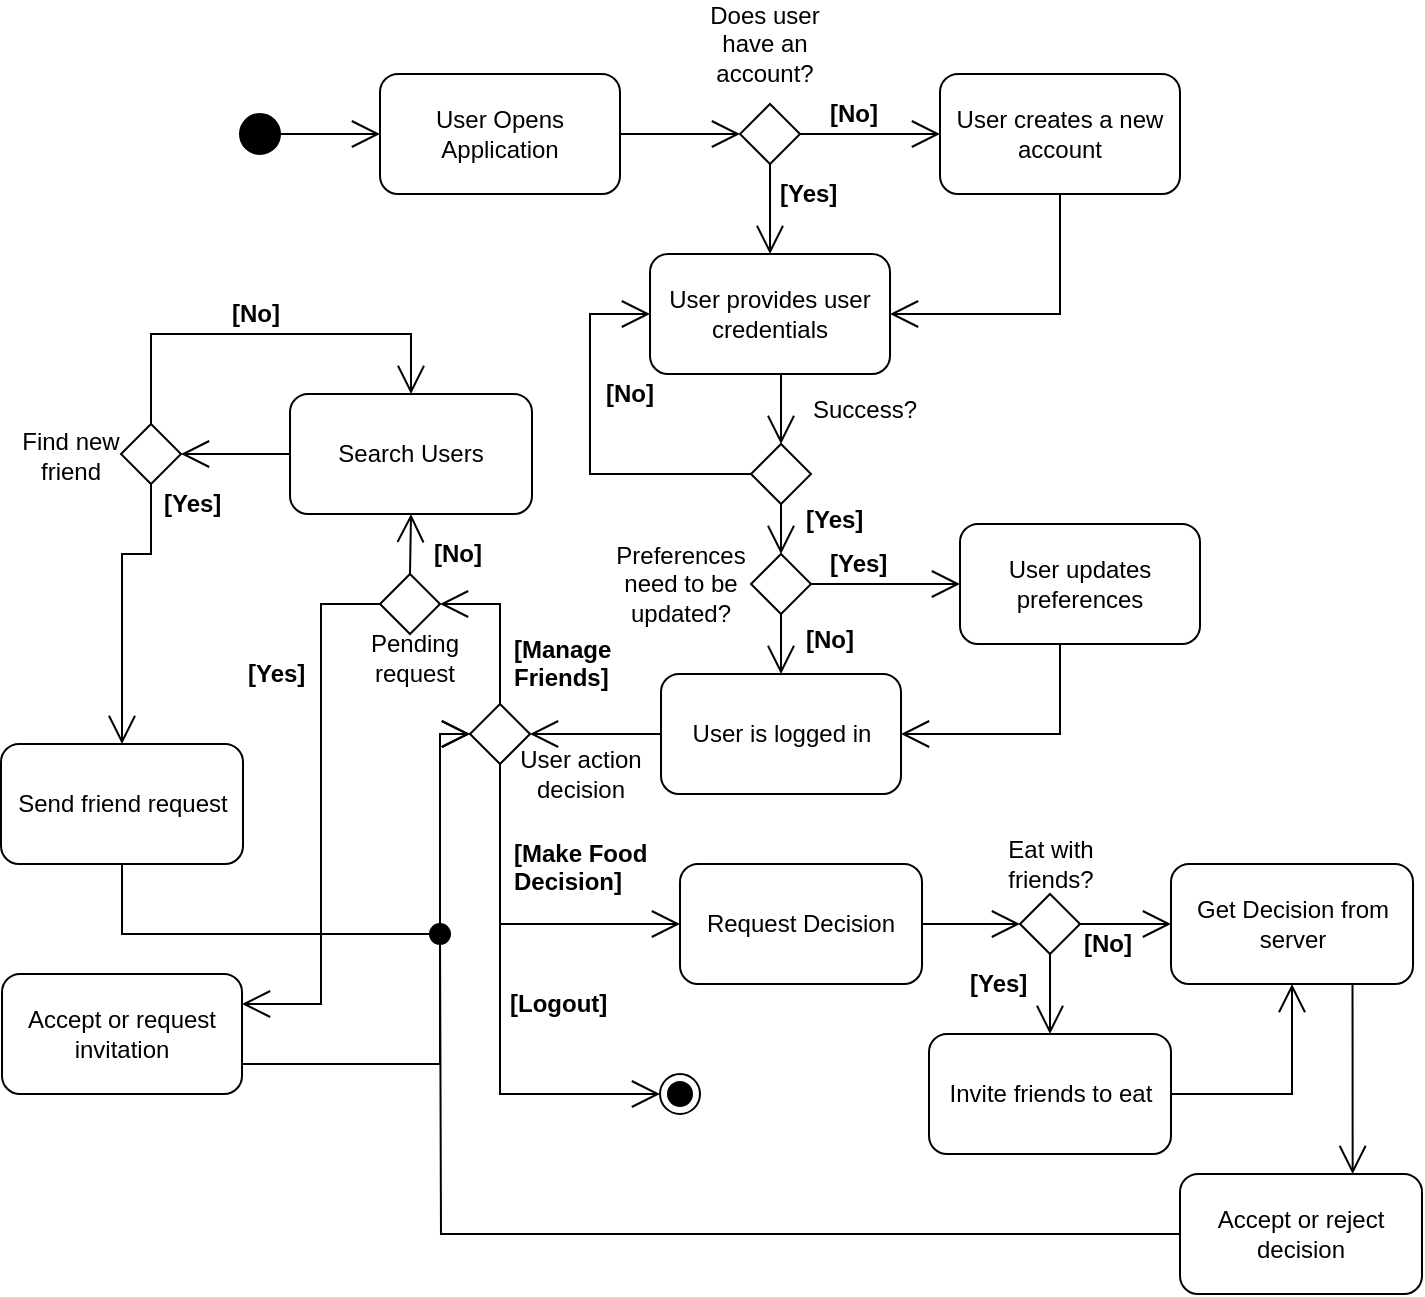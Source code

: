 <mxfile version="10.6.5" type="device"><diagram id="932SAvB4IVWKpkgXE_GT" name="Page-1"><mxGraphModel dx="842" dy="425" grid="1" gridSize="10" guides="1" tooltips="1" connect="1" arrows="1" fold="1" page="1" pageScale="1" pageWidth="850" pageHeight="1100" math="0" shadow="0"><root><mxCell id="0"/><mxCell id="1" parent="0"/><mxCell id="J2bb8BdnyjfKTBdCnEqd-3" style="edgeStyle=orthogonalEdgeStyle;rounded=0;orthogonalLoop=1;jettySize=auto;html=1;exitX=1;exitY=0.5;exitDx=0;exitDy=0;endArrow=open;endFill=0;startSize=9;endSize=12;" edge="1" parent="1" source="J2bb8BdnyjfKTBdCnEqd-1" target="J2bb8BdnyjfKTBdCnEqd-2"><mxGeometry relative="1" as="geometry"/></mxCell><mxCell id="J2bb8BdnyjfKTBdCnEqd-1" value="" style="ellipse;whiteSpace=wrap;html=1;aspect=fixed;fillColor=#000000;" vertex="1" parent="1"><mxGeometry x="130" y="150" width="20" height="20" as="geometry"/></mxCell><mxCell id="J2bb8BdnyjfKTBdCnEqd-5" style="edgeStyle=orthogonalEdgeStyle;rounded=0;orthogonalLoop=1;jettySize=auto;html=1;exitX=1;exitY=0.5;exitDx=0;exitDy=0;entryX=0;entryY=0.5;entryDx=0;entryDy=0;startSize=9;endArrow=open;endFill=0;endSize=12;" edge="1" parent="1" source="J2bb8BdnyjfKTBdCnEqd-2" target="J2bb8BdnyjfKTBdCnEqd-4"><mxGeometry relative="1" as="geometry"/></mxCell><mxCell id="J2bb8BdnyjfKTBdCnEqd-2" value="User Opens Application" style="rounded=1;whiteSpace=wrap;html=1;fillColor=none;" vertex="1" parent="1"><mxGeometry x="200" y="130" width="120" height="60" as="geometry"/></mxCell><mxCell id="J2bb8BdnyjfKTBdCnEqd-8" style="edgeStyle=orthogonalEdgeStyle;rounded=0;orthogonalLoop=1;jettySize=auto;html=1;exitX=0.5;exitY=1;exitDx=0;exitDy=0;entryX=0.5;entryY=0;entryDx=0;entryDy=0;startSize=9;endArrow=open;endFill=0;endSize=12;" edge="1" parent="1" source="J2bb8BdnyjfKTBdCnEqd-4" target="J2bb8BdnyjfKTBdCnEqd-7"><mxGeometry relative="1" as="geometry"/></mxCell><mxCell id="J2bb8BdnyjfKTBdCnEqd-12" style="edgeStyle=orthogonalEdgeStyle;rounded=0;orthogonalLoop=1;jettySize=auto;html=1;exitX=1;exitY=0.5;exitDx=0;exitDy=0;entryX=0;entryY=0.5;entryDx=0;entryDy=0;startSize=9;endArrow=open;endFill=0;endSize=12;" edge="1" parent="1" source="J2bb8BdnyjfKTBdCnEqd-4" target="J2bb8BdnyjfKTBdCnEqd-9"><mxGeometry relative="1" as="geometry"/></mxCell><mxCell id="J2bb8BdnyjfKTBdCnEqd-4" value="" style="rhombus;whiteSpace=wrap;html=1;fillColor=none;" vertex="1" parent="1"><mxGeometry x="380" y="145" width="30" height="30" as="geometry"/></mxCell><mxCell id="J2bb8BdnyjfKTBdCnEqd-6" value="Does user have an account?" style="text;html=1;strokeColor=none;fillColor=none;align=center;verticalAlign=middle;whiteSpace=wrap;rounded=0;" vertex="1" parent="1"><mxGeometry x="350" y="105" width="85" height="20" as="geometry"/></mxCell><mxCell id="J2bb8BdnyjfKTBdCnEqd-19" style="edgeStyle=orthogonalEdgeStyle;rounded=0;orthogonalLoop=1;jettySize=auto;html=1;exitX=0.5;exitY=1;exitDx=0;exitDy=0;entryX=0.5;entryY=0;entryDx=0;entryDy=0;startSize=9;endArrow=open;endFill=0;endSize=12;" edge="1" parent="1" source="J2bb8BdnyjfKTBdCnEqd-7" target="J2bb8BdnyjfKTBdCnEqd-16"><mxGeometry relative="1" as="geometry"/></mxCell><mxCell id="J2bb8BdnyjfKTBdCnEqd-7" value="User provides user credentials" style="rounded=1;whiteSpace=wrap;html=1;fillColor=none;" vertex="1" parent="1"><mxGeometry x="335" y="220" width="120" height="60" as="geometry"/></mxCell><mxCell id="J2bb8BdnyjfKTBdCnEqd-11" style="edgeStyle=orthogonalEdgeStyle;rounded=0;orthogonalLoop=1;jettySize=auto;html=1;exitX=0.5;exitY=1;exitDx=0;exitDy=0;entryX=1;entryY=0.5;entryDx=0;entryDy=0;startSize=9;endArrow=open;endFill=0;endSize=12;" edge="1" parent="1" source="J2bb8BdnyjfKTBdCnEqd-9" target="J2bb8BdnyjfKTBdCnEqd-7"><mxGeometry relative="1" as="geometry"/></mxCell><mxCell id="J2bb8BdnyjfKTBdCnEqd-9" value="User creates a new account" style="rounded=1;whiteSpace=wrap;html=1;fillColor=none;" vertex="1" parent="1"><mxGeometry x="480" y="130" width="120" height="60" as="geometry"/></mxCell><mxCell id="J2bb8BdnyjfKTBdCnEqd-14" value="&lt;b&gt;[No]&lt;/b&gt;" style="text;html=1;resizable=0;points=[];autosize=1;align=left;verticalAlign=top;spacingTop=-4;" vertex="1" parent="1"><mxGeometry x="423" y="140" width="40" height="20" as="geometry"/></mxCell><mxCell id="J2bb8BdnyjfKTBdCnEqd-15" value="&lt;b&gt;[Yes]&lt;/b&gt;" style="text;html=1;resizable=0;points=[];autosize=1;align=left;verticalAlign=top;spacingTop=-4;" vertex="1" parent="1"><mxGeometry x="398" y="180" width="40" height="20" as="geometry"/></mxCell><mxCell id="J2bb8BdnyjfKTBdCnEqd-20" style="edgeStyle=orthogonalEdgeStyle;rounded=0;orthogonalLoop=1;jettySize=auto;html=1;exitX=0;exitY=0.5;exitDx=0;exitDy=0;startSize=9;endArrow=open;endFill=0;endSize=12;entryX=0;entryY=0.5;entryDx=0;entryDy=0;" edge="1" parent="1" source="J2bb8BdnyjfKTBdCnEqd-16" target="J2bb8BdnyjfKTBdCnEqd-7"><mxGeometry relative="1" as="geometry"><mxPoint x="320" y="250" as="targetPoint"/></mxGeometry></mxCell><mxCell id="J2bb8BdnyjfKTBdCnEqd-24" style="edgeStyle=orthogonalEdgeStyle;rounded=0;orthogonalLoop=1;jettySize=auto;html=1;exitX=0.5;exitY=1;exitDx=0;exitDy=0;entryX=0.5;entryY=0;entryDx=0;entryDy=0;startSize=9;endArrow=open;endFill=0;endSize=12;" edge="1" parent="1" source="J2bb8BdnyjfKTBdCnEqd-41" target="J2bb8BdnyjfKTBdCnEqd-23"><mxGeometry relative="1" as="geometry"/></mxCell><mxCell id="J2bb8BdnyjfKTBdCnEqd-16" value="" style="rhombus;whiteSpace=wrap;html=1;fillColor=none;" vertex="1" parent="1"><mxGeometry x="385.5" y="315" width="30" height="30" as="geometry"/></mxCell><mxCell id="J2bb8BdnyjfKTBdCnEqd-17" value="Success?" style="text;html=1;strokeColor=none;fillColor=none;align=center;verticalAlign=middle;whiteSpace=wrap;rounded=0;" vertex="1" parent="1"><mxGeometry x="399.5" y="287.5" width="85" height="20" as="geometry"/></mxCell><mxCell id="J2bb8BdnyjfKTBdCnEqd-21" value="&lt;b&gt;[No]&lt;/b&gt;" style="text;html=1;resizable=0;points=[];autosize=1;align=left;verticalAlign=top;spacingTop=-4;" vertex="1" parent="1"><mxGeometry x="311" y="280" width="40" height="20" as="geometry"/></mxCell><mxCell id="J2bb8BdnyjfKTBdCnEqd-26" style="edgeStyle=orthogonalEdgeStyle;rounded=0;orthogonalLoop=1;jettySize=auto;html=1;exitX=0;exitY=0.5;exitDx=0;exitDy=0;entryX=1;entryY=0.5;entryDx=0;entryDy=0;startSize=9;endArrow=open;endFill=0;endSize=12;" edge="1" parent="1" source="J2bb8BdnyjfKTBdCnEqd-23" target="J2bb8BdnyjfKTBdCnEqd-25"><mxGeometry relative="1" as="geometry"/></mxCell><mxCell id="J2bb8BdnyjfKTBdCnEqd-23" value="User is logged in" style="rounded=1;whiteSpace=wrap;html=1;fillColor=none;" vertex="1" parent="1"><mxGeometry x="340.5" y="430" width="120" height="60" as="geometry"/></mxCell><mxCell id="J2bb8BdnyjfKTBdCnEqd-29" style="edgeStyle=orthogonalEdgeStyle;rounded=0;orthogonalLoop=1;jettySize=auto;html=1;exitX=0.5;exitY=0;exitDx=0;exitDy=0;entryX=1;entryY=0.5;entryDx=0;entryDy=0;startSize=9;endArrow=open;endFill=0;endSize=12;" edge="1" parent="1" source="J2bb8BdnyjfKTBdCnEqd-25" target="J2bb8BdnyjfKTBdCnEqd-31"><mxGeometry relative="1" as="geometry"><mxPoint x="230" y="338" as="targetPoint"/></mxGeometry></mxCell><mxCell id="J2bb8BdnyjfKTBdCnEqd-39" style="edgeStyle=orthogonalEdgeStyle;rounded=0;orthogonalLoop=1;jettySize=auto;html=1;exitX=0.5;exitY=1;exitDx=0;exitDy=0;entryX=0;entryY=0.5;entryDx=0;entryDy=0;startSize=9;endArrow=open;endFill=0;endSize=12;" edge="1" parent="1" source="J2bb8BdnyjfKTBdCnEqd-25" target="J2bb8BdnyjfKTBdCnEqd-38"><mxGeometry relative="1" as="geometry"/></mxCell><mxCell id="J2bb8BdnyjfKTBdCnEqd-90" style="edgeStyle=orthogonalEdgeStyle;rounded=0;orthogonalLoop=1;jettySize=auto;html=1;entryX=0;entryY=0.5;entryDx=0;entryDy=0;startSize=9;endArrow=open;endFill=0;endSize=12;" edge="1" parent="1" source="J2bb8BdnyjfKTBdCnEqd-25" target="J2bb8BdnyjfKTBdCnEqd-89"><mxGeometry relative="1" as="geometry"><Array as="points"><mxPoint x="260" y="640"/></Array></mxGeometry></mxCell><mxCell id="J2bb8BdnyjfKTBdCnEqd-25" value="" style="rhombus;whiteSpace=wrap;html=1;fillColor=none;" vertex="1" parent="1"><mxGeometry x="245" y="445" width="30" height="30" as="geometry"/></mxCell><mxCell id="J2bb8BdnyjfKTBdCnEqd-27" value="User action decision" style="text;html=1;strokeColor=none;fillColor=none;align=center;verticalAlign=middle;whiteSpace=wrap;rounded=0;" vertex="1" parent="1"><mxGeometry x="257.5" y="470" width="85" height="20" as="geometry"/></mxCell><mxCell id="J2bb8BdnyjfKTBdCnEqd-30" value="&lt;b&gt;[Manage &lt;br&gt;Friends]&lt;/b&gt;" style="text;html=1;resizable=0;points=[];autosize=1;align=left;verticalAlign=top;spacingTop=-4;" vertex="1" parent="1"><mxGeometry x="265" y="407.5" width="70" height="30" as="geometry"/></mxCell><mxCell id="J2bb8BdnyjfKTBdCnEqd-37" style="edgeStyle=orthogonalEdgeStyle;rounded=0;orthogonalLoop=1;jettySize=auto;html=1;exitX=0.5;exitY=0;exitDx=0;exitDy=0;entryX=0.5;entryY=1;entryDx=0;entryDy=0;startSize=9;endArrow=open;endFill=0;endSize=12;" edge="1" parent="1" source="J2bb8BdnyjfKTBdCnEqd-31" target="J2bb8BdnyjfKTBdCnEqd-33"><mxGeometry relative="1" as="geometry"/></mxCell><mxCell id="J2bb8BdnyjfKTBdCnEqd-66" style="edgeStyle=orthogonalEdgeStyle;rounded=0;orthogonalLoop=1;jettySize=auto;html=1;exitX=0;exitY=0.5;exitDx=0;exitDy=0;entryX=1;entryY=0.25;entryDx=0;entryDy=0;startSize=9;endArrow=open;endFill=0;endSize=12;" edge="1" parent="1" source="J2bb8BdnyjfKTBdCnEqd-31" target="J2bb8BdnyjfKTBdCnEqd-64"><mxGeometry relative="1" as="geometry"/></mxCell><mxCell id="J2bb8BdnyjfKTBdCnEqd-31" value="" style="rhombus;whiteSpace=wrap;html=1;fillColor=none;" vertex="1" parent="1"><mxGeometry x="200" y="380" width="30" height="30" as="geometry"/></mxCell><mxCell id="J2bb8BdnyjfKTBdCnEqd-32" value="Pending request" style="text;html=1;strokeColor=none;fillColor=none;align=center;verticalAlign=middle;whiteSpace=wrap;rounded=0;" vertex="1" parent="1"><mxGeometry x="174.5" y="412" width="85" height="20" as="geometry"/></mxCell><mxCell id="J2bb8BdnyjfKTBdCnEqd-36" style="edgeStyle=orthogonalEdgeStyle;rounded=0;orthogonalLoop=1;jettySize=auto;html=1;exitX=0;exitY=0.5;exitDx=0;exitDy=0;entryX=1;entryY=0.5;entryDx=0;entryDy=0;startSize=9;endArrow=open;endFill=0;endSize=12;" edge="1" parent="1" source="J2bb8BdnyjfKTBdCnEqd-33" target="J2bb8BdnyjfKTBdCnEqd-34"><mxGeometry relative="1" as="geometry"/></mxCell><mxCell id="J2bb8BdnyjfKTBdCnEqd-33" value="Search Users" style="rounded=1;whiteSpace=wrap;html=1;fillColor=none;" vertex="1" parent="1"><mxGeometry x="155" y="290" width="121" height="60" as="geometry"/></mxCell><mxCell id="J2bb8BdnyjfKTBdCnEqd-54" style="edgeStyle=orthogonalEdgeStyle;rounded=0;orthogonalLoop=1;jettySize=auto;html=1;exitX=0.5;exitY=0;exitDx=0;exitDy=0;entryX=0.5;entryY=0;entryDx=0;entryDy=0;startSize=9;endArrow=open;endFill=0;endSize=12;" edge="1" parent="1" source="J2bb8BdnyjfKTBdCnEqd-34" target="J2bb8BdnyjfKTBdCnEqd-33"><mxGeometry relative="1" as="geometry"/></mxCell><mxCell id="J2bb8BdnyjfKTBdCnEqd-57" style="edgeStyle=orthogonalEdgeStyle;rounded=0;orthogonalLoop=1;jettySize=auto;html=1;exitX=0.5;exitY=1;exitDx=0;exitDy=0;entryX=0.5;entryY=0;entryDx=0;entryDy=0;startSize=9;endArrow=open;endFill=0;endSize=12;" edge="1" parent="1" source="J2bb8BdnyjfKTBdCnEqd-34" target="J2bb8BdnyjfKTBdCnEqd-56"><mxGeometry relative="1" as="geometry"><Array as="points"><mxPoint x="86" y="370"/><mxPoint x="71" y="370"/></Array></mxGeometry></mxCell><mxCell id="J2bb8BdnyjfKTBdCnEqd-34" value="" style="rhombus;whiteSpace=wrap;html=1;fillColor=none;" vertex="1" parent="1"><mxGeometry x="70.5" y="305" width="30" height="30" as="geometry"/></mxCell><mxCell id="J2bb8BdnyjfKTBdCnEqd-35" value="Find new friend" style="text;html=1;strokeColor=none;fillColor=none;align=center;verticalAlign=middle;whiteSpace=wrap;rounded=0;" vertex="1" parent="1"><mxGeometry x="20" y="312" width="51" height="18" as="geometry"/></mxCell><mxCell id="J2bb8BdnyjfKTBdCnEqd-74" style="edgeStyle=orthogonalEdgeStyle;rounded=0;orthogonalLoop=1;jettySize=auto;html=1;exitX=1;exitY=0.5;exitDx=0;exitDy=0;entryX=0;entryY=0.5;entryDx=0;entryDy=0;startSize=9;endArrow=open;endFill=0;endSize=12;" edge="1" parent="1" source="J2bb8BdnyjfKTBdCnEqd-38" target="J2bb8BdnyjfKTBdCnEqd-73"><mxGeometry relative="1" as="geometry"/></mxCell><mxCell id="J2bb8BdnyjfKTBdCnEqd-38" value="Request Decision" style="rounded=1;whiteSpace=wrap;html=1;fillColor=none;" vertex="1" parent="1"><mxGeometry x="350" y="525" width="121" height="60" as="geometry"/></mxCell><mxCell id="J2bb8BdnyjfKTBdCnEqd-40" value="&lt;b&gt;[Make Food&lt;br&gt;Decision]&lt;/b&gt;" style="text;html=1;resizable=0;points=[];autosize=1;align=left;verticalAlign=top;spacingTop=-4;" vertex="1" parent="1"><mxGeometry x="265" y="510" width="80" height="30" as="geometry"/></mxCell><mxCell id="J2bb8BdnyjfKTBdCnEqd-51" style="edgeStyle=orthogonalEdgeStyle;rounded=0;orthogonalLoop=1;jettySize=auto;html=1;exitX=1;exitY=0.5;exitDx=0;exitDy=0;entryX=0;entryY=0.5;entryDx=0;entryDy=0;startSize=9;endArrow=open;endFill=0;endSize=12;" edge="1" parent="1" source="J2bb8BdnyjfKTBdCnEqd-41" target="J2bb8BdnyjfKTBdCnEqd-49"><mxGeometry relative="1" as="geometry"/></mxCell><mxCell id="J2bb8BdnyjfKTBdCnEqd-41" value="" style="rhombus;whiteSpace=wrap;html=1;fillColor=none;" vertex="1" parent="1"><mxGeometry x="385.5" y="370" width="30" height="30" as="geometry"/></mxCell><mxCell id="J2bb8BdnyjfKTBdCnEqd-42" style="edgeStyle=orthogonalEdgeStyle;rounded=0;orthogonalLoop=1;jettySize=auto;html=1;exitX=0.5;exitY=1;exitDx=0;exitDy=0;entryX=0.5;entryY=0;entryDx=0;entryDy=0;startSize=9;endArrow=open;endFill=0;endSize=12;" edge="1" parent="1" source="J2bb8BdnyjfKTBdCnEqd-16" target="J2bb8BdnyjfKTBdCnEqd-41"><mxGeometry relative="1" as="geometry"><mxPoint x="401" y="345" as="sourcePoint"/><mxPoint x="401" y="415" as="targetPoint"/></mxGeometry></mxCell><mxCell id="J2bb8BdnyjfKTBdCnEqd-44" value="&lt;b&gt;[Yes]&lt;/b&gt;" style="text;html=1;resizable=0;points=[];autosize=1;align=left;verticalAlign=top;spacingTop=-4;" vertex="1" parent="1"><mxGeometry x="410.5" y="342.5" width="40" height="20" as="geometry"/></mxCell><mxCell id="J2bb8BdnyjfKTBdCnEqd-46" value="Preferences need to be updated?" style="text;html=1;strokeColor=none;fillColor=none;align=center;verticalAlign=middle;whiteSpace=wrap;rounded=0;" vertex="1" parent="1"><mxGeometry x="307.5" y="375" width="85" height="20" as="geometry"/></mxCell><mxCell id="J2bb8BdnyjfKTBdCnEqd-48" value="&lt;b&gt;[No]&lt;/b&gt;" style="text;html=1;resizable=0;points=[];autosize=1;align=left;verticalAlign=top;spacingTop=-4;" vertex="1" parent="1"><mxGeometry x="410.5" y="402.5" width="40" height="20" as="geometry"/></mxCell><mxCell id="J2bb8BdnyjfKTBdCnEqd-50" style="edgeStyle=orthogonalEdgeStyle;rounded=0;orthogonalLoop=1;jettySize=auto;html=1;entryX=1;entryY=0.5;entryDx=0;entryDy=0;startSize=9;endArrow=open;endFill=0;endSize=12;" edge="1" parent="1" source="J2bb8BdnyjfKTBdCnEqd-49" target="J2bb8BdnyjfKTBdCnEqd-23"><mxGeometry relative="1" as="geometry"><Array as="points"><mxPoint x="540" y="460"/></Array></mxGeometry></mxCell><mxCell id="J2bb8BdnyjfKTBdCnEqd-49" value="User updates preferences" style="rounded=1;whiteSpace=wrap;html=1;fillColor=none;" vertex="1" parent="1"><mxGeometry x="490" y="355" width="120" height="60" as="geometry"/></mxCell><mxCell id="J2bb8BdnyjfKTBdCnEqd-52" value="&lt;b&gt;[Yes]&lt;/b&gt;" style="text;html=1;resizable=0;points=[];autosize=1;align=left;verticalAlign=top;spacingTop=-4;" vertex="1" parent="1"><mxGeometry x="423" y="365" width="40" height="20" as="geometry"/></mxCell><mxCell id="J2bb8BdnyjfKTBdCnEqd-55" value="&lt;b&gt;[No]&lt;/b&gt;" style="text;html=1;resizable=0;points=[];autosize=1;align=left;verticalAlign=top;spacingTop=-4;" vertex="1" parent="1"><mxGeometry x="123.5" y="240" width="40" height="20" as="geometry"/></mxCell><mxCell id="J2bb8BdnyjfKTBdCnEqd-60" style="edgeStyle=orthogonalEdgeStyle;rounded=0;orthogonalLoop=1;jettySize=auto;html=1;exitX=0.5;exitY=1;exitDx=0;exitDy=0;startSize=9;endArrow=open;endFill=0;endSize=12;entryX=0;entryY=0.5;entryDx=0;entryDy=0;" edge="1" parent="1" source="J2bb8BdnyjfKTBdCnEqd-56" target="J2bb8BdnyjfKTBdCnEqd-25"><mxGeometry relative="1" as="geometry"><mxPoint x="230" y="460" as="targetPoint"/><Array as="points"><mxPoint x="71" y="560"/><mxPoint x="230" y="560"/><mxPoint x="230" y="460"/></Array></mxGeometry></mxCell><mxCell id="J2bb8BdnyjfKTBdCnEqd-56" value="Send friend request" style="rounded=1;whiteSpace=wrap;html=1;fillColor=none;" vertex="1" parent="1"><mxGeometry x="10.5" y="465" width="121" height="60" as="geometry"/></mxCell><mxCell id="J2bb8BdnyjfKTBdCnEqd-59" value="&lt;b&gt;[Yes]&lt;/b&gt;" style="text;html=1;resizable=0;points=[];autosize=1;align=left;verticalAlign=top;spacingTop=-4;" vertex="1" parent="1"><mxGeometry x="90" y="335" width="40" height="20" as="geometry"/></mxCell><mxCell id="J2bb8BdnyjfKTBdCnEqd-61" value="&lt;b&gt;[No]&lt;/b&gt;" style="text;html=1;resizable=0;points=[];autosize=1;align=left;verticalAlign=top;spacingTop=-4;" vertex="1" parent="1"><mxGeometry x="225" y="360" width="40" height="20" as="geometry"/></mxCell><mxCell id="J2bb8BdnyjfKTBdCnEqd-67" style="edgeStyle=orthogonalEdgeStyle;rounded=0;orthogonalLoop=1;jettySize=auto;html=1;exitX=1;exitY=0.75;exitDx=0;exitDy=0;entryX=0;entryY=0.5;entryDx=0;entryDy=0;startSize=9;endArrow=open;endFill=0;endSize=12;" edge="1" parent="1" source="J2bb8BdnyjfKTBdCnEqd-68" target="J2bb8BdnyjfKTBdCnEqd-25"><mxGeometry relative="1" as="geometry"><Array as="points"><mxPoint x="230" y="460"/></Array></mxGeometry></mxCell><mxCell id="J2bb8BdnyjfKTBdCnEqd-64" value="Accept or request invitation" style="rounded=1;whiteSpace=wrap;html=1;fillColor=none;" vertex="1" parent="1"><mxGeometry x="11" y="580" width="120" height="60" as="geometry"/></mxCell><mxCell id="J2bb8BdnyjfKTBdCnEqd-68" value="" style="ellipse;whiteSpace=wrap;html=1;aspect=fixed;fillColor=#000000;" vertex="1" parent="1"><mxGeometry x="225" y="555" width="10" height="10" as="geometry"/></mxCell><mxCell id="J2bb8BdnyjfKTBdCnEqd-69" style="edgeStyle=orthogonalEdgeStyle;rounded=0;orthogonalLoop=1;jettySize=auto;html=1;exitX=1;exitY=0.75;exitDx=0;exitDy=0;entryX=0;entryY=0.5;entryDx=0;entryDy=0;startSize=9;endArrow=none;endFill=0;endSize=12;" edge="1" parent="1" source="J2bb8BdnyjfKTBdCnEqd-64" target="J2bb8BdnyjfKTBdCnEqd-68"><mxGeometry relative="1" as="geometry"><mxPoint x="131.276" y="625.241" as="sourcePoint"/><mxPoint x="245.069" y="459.724" as="targetPoint"/><Array as="points"><mxPoint x="230" y="625"/></Array></mxGeometry></mxCell><mxCell id="J2bb8BdnyjfKTBdCnEqd-70" value="&lt;b&gt;[Yes]&lt;/b&gt;" style="text;html=1;resizable=0;points=[];autosize=1;align=left;verticalAlign=top;spacingTop=-4;" vertex="1" parent="1"><mxGeometry x="131.5" y="420" width="40" height="20" as="geometry"/></mxCell><mxCell id="J2bb8BdnyjfKTBdCnEqd-77" style="edgeStyle=orthogonalEdgeStyle;rounded=0;orthogonalLoop=1;jettySize=auto;html=1;exitX=0.5;exitY=1;exitDx=0;exitDy=0;entryX=0.5;entryY=0;entryDx=0;entryDy=0;startSize=9;endArrow=open;endFill=0;endSize=12;" edge="1" parent="1" source="J2bb8BdnyjfKTBdCnEqd-73" target="J2bb8BdnyjfKTBdCnEqd-76"><mxGeometry relative="1" as="geometry"/></mxCell><mxCell id="J2bb8BdnyjfKTBdCnEqd-80" style="edgeStyle=orthogonalEdgeStyle;rounded=0;orthogonalLoop=1;jettySize=auto;html=1;exitX=1;exitY=0.5;exitDx=0;exitDy=0;startSize=9;endArrow=open;endFill=0;endSize=12;" edge="1" parent="1" source="J2bb8BdnyjfKTBdCnEqd-73" target="J2bb8BdnyjfKTBdCnEqd-78"><mxGeometry relative="1" as="geometry"/></mxCell><mxCell id="J2bb8BdnyjfKTBdCnEqd-73" value="" style="rhombus;whiteSpace=wrap;html=1;fillColor=none;" vertex="1" parent="1"><mxGeometry x="520" y="540" width="30" height="30" as="geometry"/></mxCell><mxCell id="J2bb8BdnyjfKTBdCnEqd-75" value="Eat with friends?" style="text;html=1;strokeColor=none;fillColor=none;align=center;verticalAlign=middle;whiteSpace=wrap;rounded=0;" vertex="1" parent="1"><mxGeometry x="492.5" y="515" width="85" height="20" as="geometry"/></mxCell><mxCell id="J2bb8BdnyjfKTBdCnEqd-79" style="edgeStyle=orthogonalEdgeStyle;rounded=0;orthogonalLoop=1;jettySize=auto;html=1;exitX=1;exitY=0.5;exitDx=0;exitDy=0;startSize=9;endArrow=open;endFill=0;endSize=12;" edge="1" parent="1" source="J2bb8BdnyjfKTBdCnEqd-76" target="J2bb8BdnyjfKTBdCnEqd-78"><mxGeometry relative="1" as="geometry"/></mxCell><mxCell id="J2bb8BdnyjfKTBdCnEqd-76" value="Invite friends to eat" style="rounded=1;whiteSpace=wrap;html=1;fillColor=none;" vertex="1" parent="1"><mxGeometry x="474.5" y="610" width="121" height="60" as="geometry"/></mxCell><mxCell id="J2bb8BdnyjfKTBdCnEqd-84" style="edgeStyle=orthogonalEdgeStyle;rounded=0;orthogonalLoop=1;jettySize=auto;html=1;exitX=0.75;exitY=1;exitDx=0;exitDy=0;entryX=0.5;entryY=0;entryDx=0;entryDy=0;startSize=9;endArrow=open;endFill=0;endSize=12;" edge="1" parent="1" source="J2bb8BdnyjfKTBdCnEqd-78"><mxGeometry relative="1" as="geometry"><mxPoint x="686.333" y="680" as="targetPoint"/></mxGeometry></mxCell><mxCell id="J2bb8BdnyjfKTBdCnEqd-78" value="Get Decision from server" style="rounded=1;whiteSpace=wrap;html=1;fillColor=none;" vertex="1" parent="1"><mxGeometry x="595.5" y="525" width="121" height="60" as="geometry"/></mxCell><mxCell id="J2bb8BdnyjfKTBdCnEqd-81" value="&lt;b&gt;[Yes]&lt;/b&gt;" style="text;html=1;resizable=0;points=[];autosize=1;align=left;verticalAlign=top;spacingTop=-4;" vertex="1" parent="1"><mxGeometry x="492.5" y="575" width="40" height="20" as="geometry"/></mxCell><mxCell id="J2bb8BdnyjfKTBdCnEqd-82" value="&lt;b&gt;[No]&lt;/b&gt;" style="text;html=1;resizable=0;points=[];autosize=1;align=left;verticalAlign=top;spacingTop=-4;" vertex="1" parent="1"><mxGeometry x="550" y="555" width="40" height="20" as="geometry"/></mxCell><mxCell id="J2bb8BdnyjfKTBdCnEqd-87" style="edgeStyle=orthogonalEdgeStyle;rounded=0;orthogonalLoop=1;jettySize=auto;html=1;exitX=0;exitY=0.5;exitDx=0;exitDy=0;startSize=9;endArrow=none;endFill=0;endSize=12;" edge="1" parent="1" source="J2bb8BdnyjfKTBdCnEqd-86"><mxGeometry relative="1" as="geometry"><mxPoint x="230" y="560" as="targetPoint"/></mxGeometry></mxCell><mxCell id="J2bb8BdnyjfKTBdCnEqd-86" value="Accept or reject decision" style="rounded=1;whiteSpace=wrap;html=1;fillColor=none;" vertex="1" parent="1"><mxGeometry x="600" y="680" width="121" height="60" as="geometry"/></mxCell><mxCell id="J2bb8BdnyjfKTBdCnEqd-89" value="" style="ellipse;html=1;shape=endState;fillColor=#000000;strokeColor=#000000;" vertex="1" parent="1"><mxGeometry x="340" y="630" width="20" height="20" as="geometry"/></mxCell><mxCell id="J2bb8BdnyjfKTBdCnEqd-91" value="&lt;b&gt;[Logout]&lt;/b&gt;" style="text;html=1;resizable=0;points=[];autosize=1;align=left;verticalAlign=top;spacingTop=-4;" vertex="1" parent="1"><mxGeometry x="262.5" y="585" width="60" height="20" as="geometry"/></mxCell></root></mxGraphModel></diagram></mxfile>